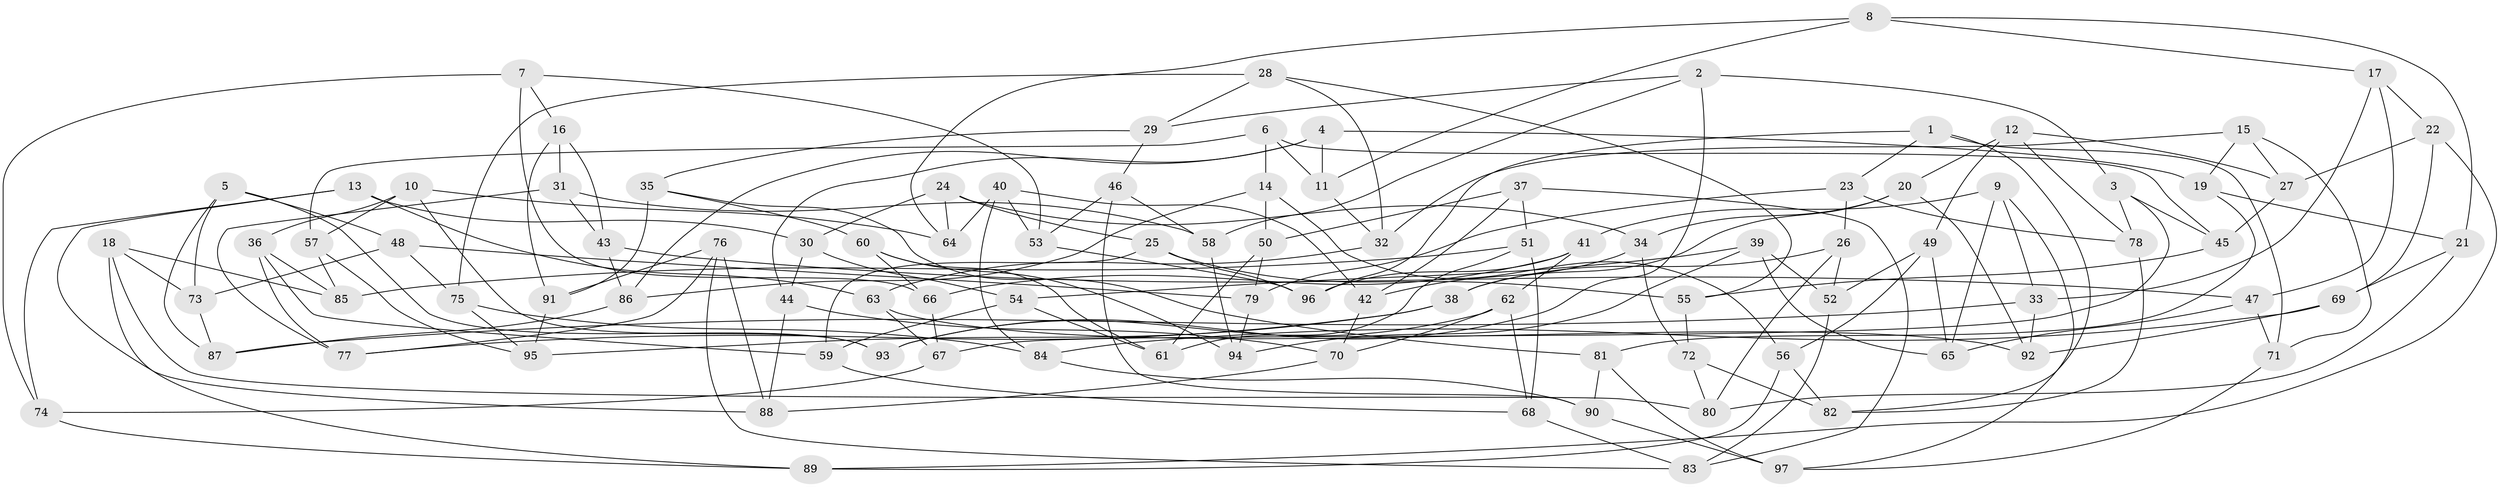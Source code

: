 // Generated by graph-tools (version 1.1) at 2025/59/03/09/25 04:59:35]
// undirected, 97 vertices, 194 edges
graph export_dot {
graph [start="1"]
  node [color=gray90,style=filled];
  1;
  2;
  3;
  4;
  5;
  6;
  7;
  8;
  9;
  10;
  11;
  12;
  13;
  14;
  15;
  16;
  17;
  18;
  19;
  20;
  21;
  22;
  23;
  24;
  25;
  26;
  27;
  28;
  29;
  30;
  31;
  32;
  33;
  34;
  35;
  36;
  37;
  38;
  39;
  40;
  41;
  42;
  43;
  44;
  45;
  46;
  47;
  48;
  49;
  50;
  51;
  52;
  53;
  54;
  55;
  56;
  57;
  58;
  59;
  60;
  61;
  62;
  63;
  64;
  65;
  66;
  67;
  68;
  69;
  70;
  71;
  72;
  73;
  74;
  75;
  76;
  77;
  78;
  79;
  80;
  81;
  82;
  83;
  84;
  85;
  86;
  87;
  88;
  89;
  90;
  91;
  92;
  93;
  94;
  95;
  96;
  97;
  1 -- 71;
  1 -- 23;
  1 -- 82;
  1 -- 96;
  2 -- 58;
  2 -- 93;
  2 -- 3;
  2 -- 29;
  3 -- 78;
  3 -- 67;
  3 -- 45;
  4 -- 86;
  4 -- 19;
  4 -- 44;
  4 -- 11;
  5 -- 48;
  5 -- 93;
  5 -- 73;
  5 -- 87;
  6 -- 11;
  6 -- 14;
  6 -- 45;
  6 -- 57;
  7 -- 74;
  7 -- 53;
  7 -- 66;
  7 -- 16;
  8 -- 11;
  8 -- 64;
  8 -- 21;
  8 -- 17;
  9 -- 33;
  9 -- 97;
  9 -- 65;
  9 -- 41;
  10 -- 64;
  10 -- 93;
  10 -- 57;
  10 -- 36;
  11 -- 32;
  12 -- 20;
  12 -- 78;
  12 -- 27;
  12 -- 49;
  13 -- 88;
  13 -- 63;
  13 -- 30;
  13 -- 74;
  14 -- 56;
  14 -- 86;
  14 -- 50;
  15 -- 71;
  15 -- 19;
  15 -- 27;
  15 -- 32;
  16 -- 31;
  16 -- 43;
  16 -- 91;
  17 -- 33;
  17 -- 22;
  17 -- 47;
  18 -- 85;
  18 -- 73;
  18 -- 89;
  18 -- 80;
  19 -- 21;
  19 -- 81;
  20 -- 38;
  20 -- 92;
  20 -- 34;
  21 -- 80;
  21 -- 69;
  22 -- 27;
  22 -- 89;
  22 -- 69;
  23 -- 26;
  23 -- 78;
  23 -- 79;
  24 -- 34;
  24 -- 25;
  24 -- 64;
  24 -- 30;
  25 -- 55;
  25 -- 59;
  25 -- 96;
  26 -- 80;
  26 -- 38;
  26 -- 52;
  27 -- 45;
  28 -- 55;
  28 -- 75;
  28 -- 32;
  28 -- 29;
  29 -- 35;
  29 -- 46;
  30 -- 54;
  30 -- 44;
  31 -- 58;
  31 -- 43;
  31 -- 77;
  32 -- 63;
  33 -- 92;
  33 -- 87;
  34 -- 72;
  34 -- 42;
  35 -- 60;
  35 -- 91;
  35 -- 81;
  36 -- 59;
  36 -- 85;
  36 -- 77;
  37 -- 42;
  37 -- 50;
  37 -- 51;
  37 -- 83;
  38 -- 95;
  38 -- 77;
  39 -- 54;
  39 -- 52;
  39 -- 65;
  39 -- 94;
  40 -- 53;
  40 -- 84;
  40 -- 42;
  40 -- 64;
  41 -- 66;
  41 -- 96;
  41 -- 62;
  42 -- 70;
  43 -- 86;
  43 -- 47;
  44 -- 88;
  44 -- 70;
  45 -- 55;
  46 -- 53;
  46 -- 90;
  46 -- 58;
  47 -- 71;
  47 -- 65;
  48 -- 79;
  48 -- 75;
  48 -- 73;
  49 -- 65;
  49 -- 52;
  49 -- 56;
  50 -- 79;
  50 -- 61;
  51 -- 85;
  51 -- 68;
  51 -- 61;
  52 -- 83;
  53 -- 96;
  54 -- 61;
  54 -- 59;
  55 -- 72;
  56 -- 89;
  56 -- 82;
  57 -- 85;
  57 -- 95;
  58 -- 94;
  59 -- 68;
  60 -- 66;
  60 -- 94;
  60 -- 61;
  62 -- 93;
  62 -- 68;
  62 -- 70;
  63 -- 67;
  63 -- 92;
  66 -- 67;
  67 -- 74;
  68 -- 83;
  69 -- 92;
  69 -- 84;
  70 -- 88;
  71 -- 97;
  72 -- 80;
  72 -- 82;
  73 -- 87;
  74 -- 89;
  75 -- 84;
  75 -- 95;
  76 -- 77;
  76 -- 83;
  76 -- 91;
  76 -- 88;
  78 -- 82;
  79 -- 94;
  81 -- 97;
  81 -- 90;
  84 -- 90;
  86 -- 87;
  90 -- 97;
  91 -- 95;
}
